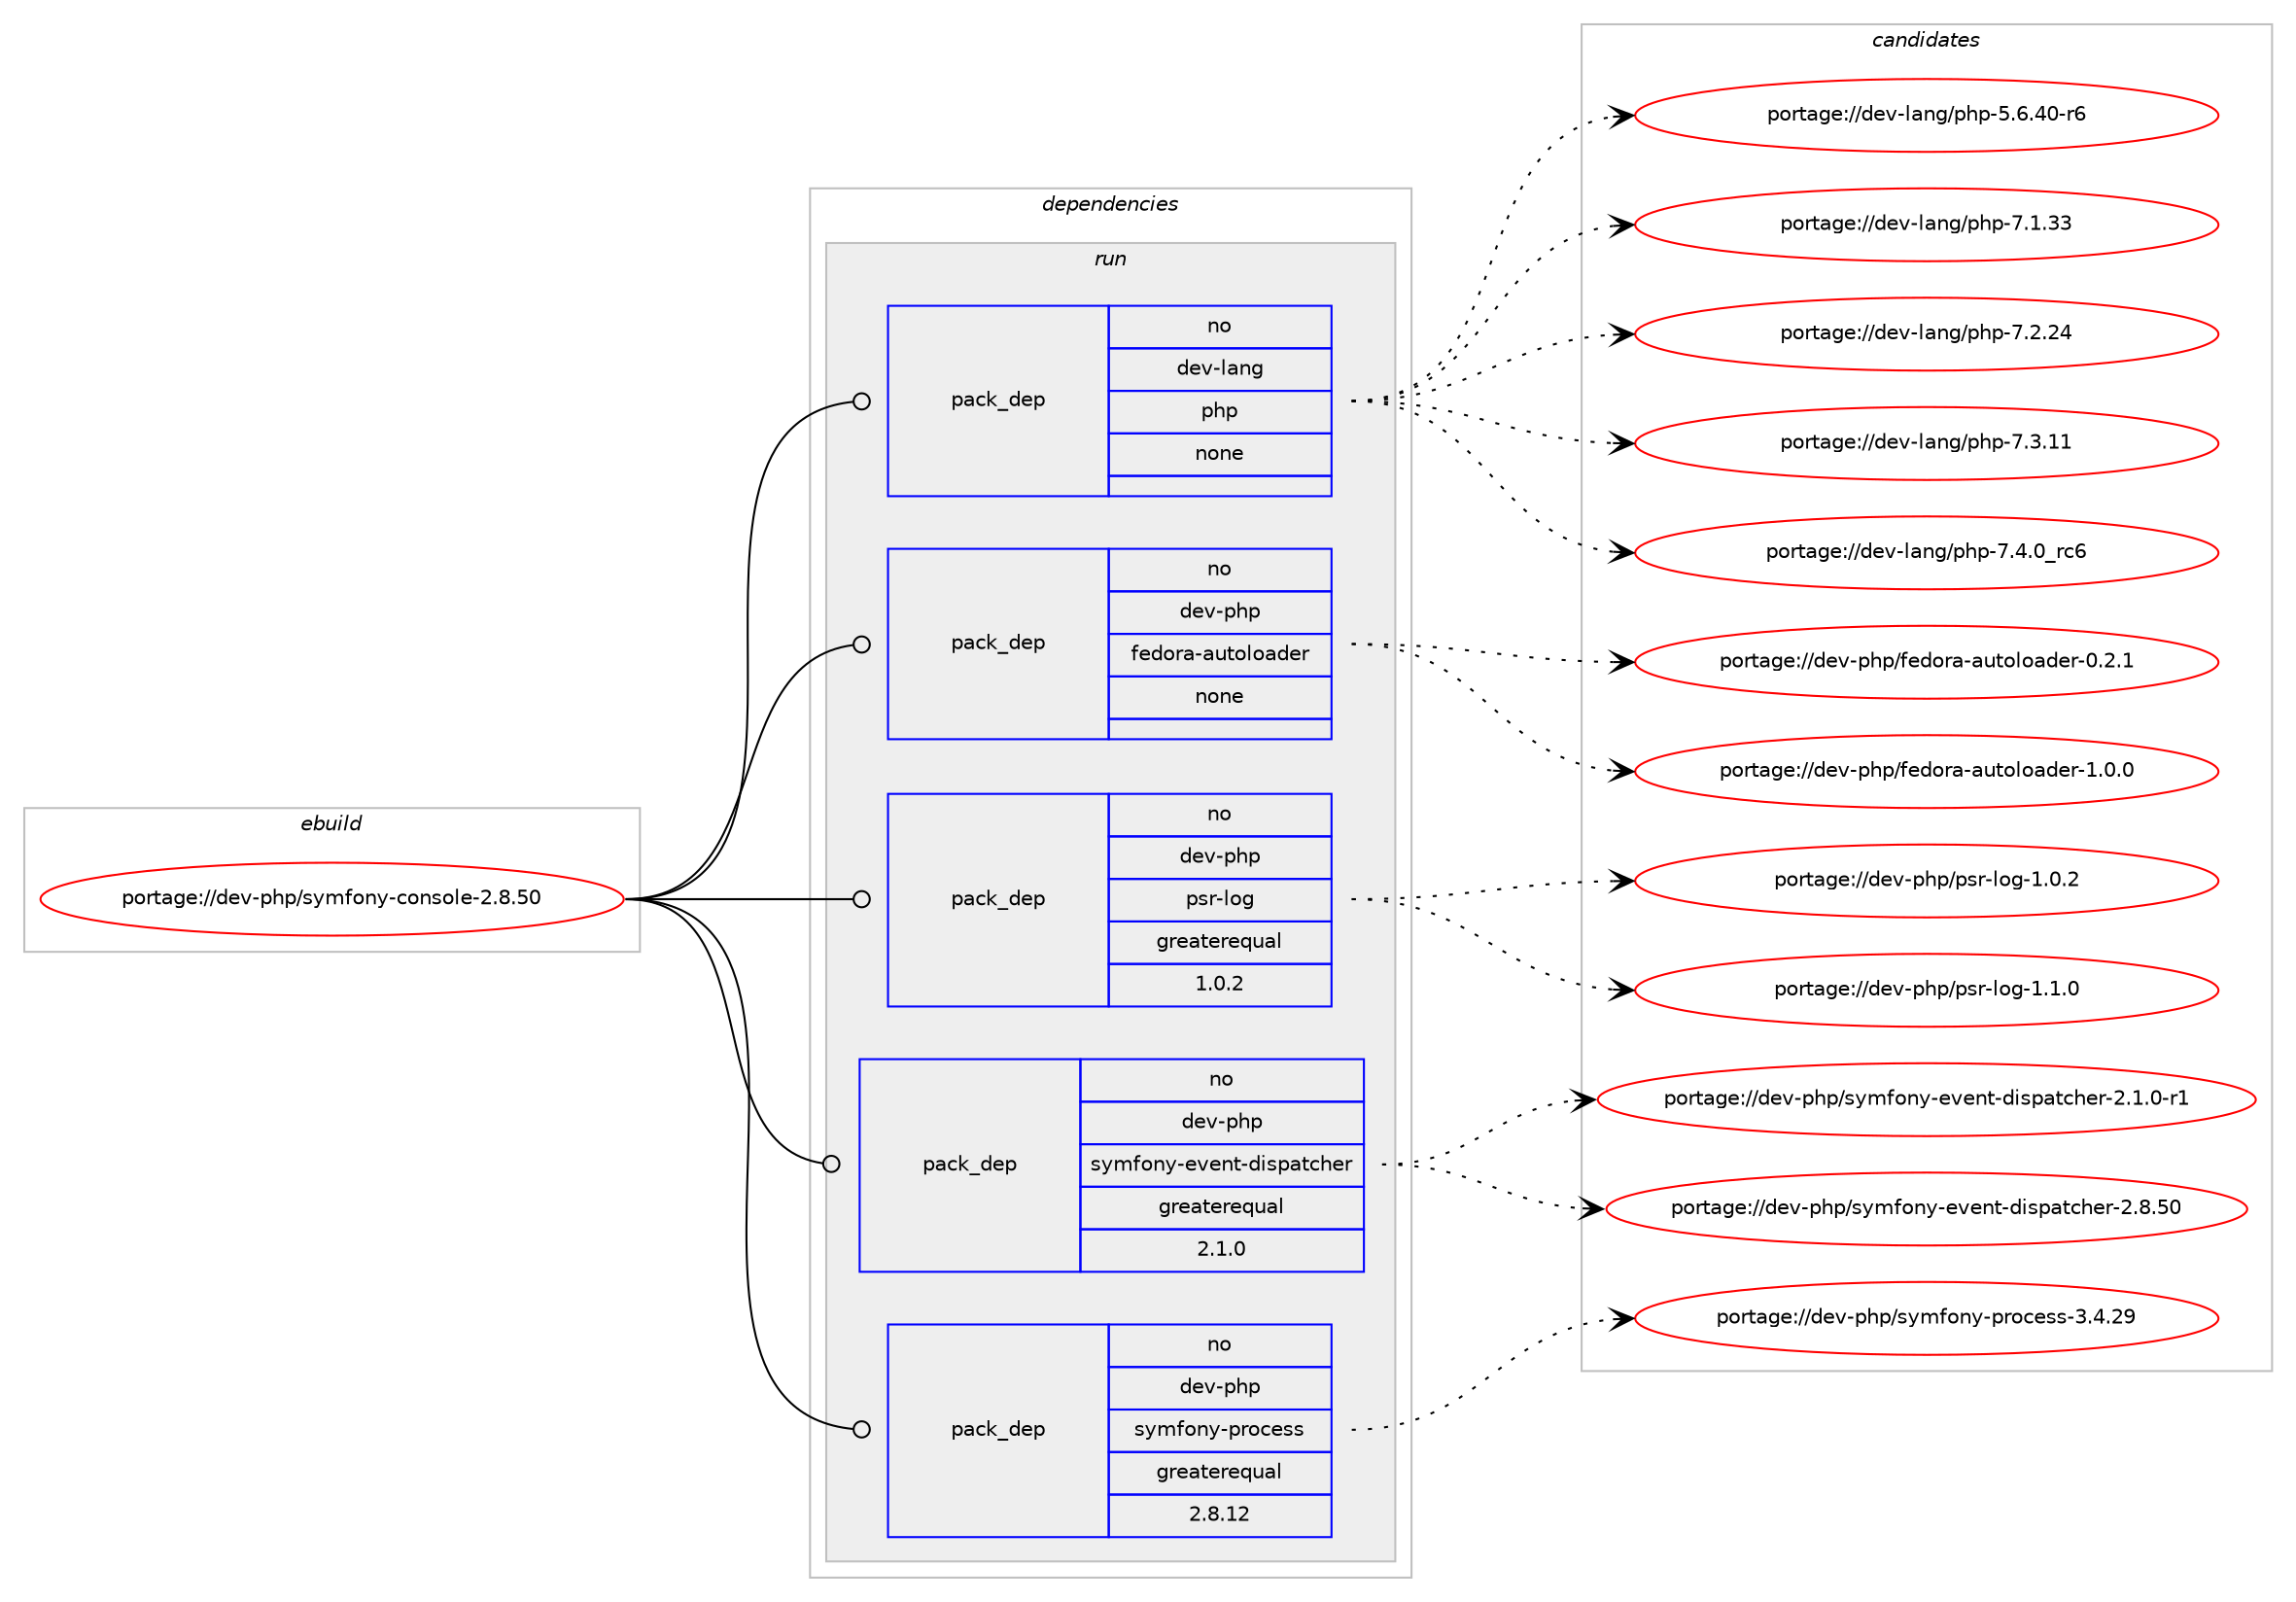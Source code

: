 digraph prolog {

# *************
# Graph options
# *************

newrank=true;
concentrate=true;
compound=true;
graph [rankdir=LR,fontname=Helvetica,fontsize=10,ranksep=1.5];#, ranksep=2.5, nodesep=0.2];
edge  [arrowhead=vee];
node  [fontname=Helvetica,fontsize=10];

# **********
# The ebuild
# **********

subgraph cluster_leftcol {
color=gray;
rank=same;
label=<<i>ebuild</i>>;
id [label="portage://dev-php/symfony-console-2.8.50", color=red, width=4, href="../dev-php/symfony-console-2.8.50.svg"];
}

# ****************
# The dependencies
# ****************

subgraph cluster_midcol {
color=gray;
label=<<i>dependencies</i>>;
subgraph cluster_compile {
fillcolor="#eeeeee";
style=filled;
label=<<i>compile</i>>;
}
subgraph cluster_compileandrun {
fillcolor="#eeeeee";
style=filled;
label=<<i>compile and run</i>>;
}
subgraph cluster_run {
fillcolor="#eeeeee";
style=filled;
label=<<i>run</i>>;
subgraph pack98942 {
dependency126998 [label=<<TABLE BORDER="0" CELLBORDER="1" CELLSPACING="0" CELLPADDING="4" WIDTH="220"><TR><TD ROWSPAN="6" CELLPADDING="30">pack_dep</TD></TR><TR><TD WIDTH="110">no</TD></TR><TR><TD>dev-lang</TD></TR><TR><TD>php</TD></TR><TR><TD>none</TD></TR><TR><TD></TD></TR></TABLE>>, shape=none, color=blue];
}
id:e -> dependency126998:w [weight=20,style="solid",arrowhead="odot"];
subgraph pack98943 {
dependency126999 [label=<<TABLE BORDER="0" CELLBORDER="1" CELLSPACING="0" CELLPADDING="4" WIDTH="220"><TR><TD ROWSPAN="6" CELLPADDING="30">pack_dep</TD></TR><TR><TD WIDTH="110">no</TD></TR><TR><TD>dev-php</TD></TR><TR><TD>fedora-autoloader</TD></TR><TR><TD>none</TD></TR><TR><TD></TD></TR></TABLE>>, shape=none, color=blue];
}
id:e -> dependency126999:w [weight=20,style="solid",arrowhead="odot"];
subgraph pack98944 {
dependency127000 [label=<<TABLE BORDER="0" CELLBORDER="1" CELLSPACING="0" CELLPADDING="4" WIDTH="220"><TR><TD ROWSPAN="6" CELLPADDING="30">pack_dep</TD></TR><TR><TD WIDTH="110">no</TD></TR><TR><TD>dev-php</TD></TR><TR><TD>psr-log</TD></TR><TR><TD>greaterequal</TD></TR><TR><TD>1.0.2</TD></TR></TABLE>>, shape=none, color=blue];
}
id:e -> dependency127000:w [weight=20,style="solid",arrowhead="odot"];
subgraph pack98945 {
dependency127001 [label=<<TABLE BORDER="0" CELLBORDER="1" CELLSPACING="0" CELLPADDING="4" WIDTH="220"><TR><TD ROWSPAN="6" CELLPADDING="30">pack_dep</TD></TR><TR><TD WIDTH="110">no</TD></TR><TR><TD>dev-php</TD></TR><TR><TD>symfony-event-dispatcher</TD></TR><TR><TD>greaterequal</TD></TR><TR><TD>2.1.0</TD></TR></TABLE>>, shape=none, color=blue];
}
id:e -> dependency127001:w [weight=20,style="solid",arrowhead="odot"];
subgraph pack98946 {
dependency127002 [label=<<TABLE BORDER="0" CELLBORDER="1" CELLSPACING="0" CELLPADDING="4" WIDTH="220"><TR><TD ROWSPAN="6" CELLPADDING="30">pack_dep</TD></TR><TR><TD WIDTH="110">no</TD></TR><TR><TD>dev-php</TD></TR><TR><TD>symfony-process</TD></TR><TR><TD>greaterequal</TD></TR><TR><TD>2.8.12</TD></TR></TABLE>>, shape=none, color=blue];
}
id:e -> dependency127002:w [weight=20,style="solid",arrowhead="odot"];
}
}

# **************
# The candidates
# **************

subgraph cluster_choices {
rank=same;
color=gray;
label=<<i>candidates</i>>;

subgraph choice98942 {
color=black;
nodesep=1;
choiceportage100101118451089711010347112104112455346544652484511454 [label="portage://dev-lang/php-5.6.40-r6", color=red, width=4,href="../dev-lang/php-5.6.40-r6.svg"];
choiceportage10010111845108971101034711210411245554649465151 [label="portage://dev-lang/php-7.1.33", color=red, width=4,href="../dev-lang/php-7.1.33.svg"];
choiceportage10010111845108971101034711210411245554650465052 [label="portage://dev-lang/php-7.2.24", color=red, width=4,href="../dev-lang/php-7.2.24.svg"];
choiceportage10010111845108971101034711210411245554651464949 [label="portage://dev-lang/php-7.3.11", color=red, width=4,href="../dev-lang/php-7.3.11.svg"];
choiceportage100101118451089711010347112104112455546524648951149954 [label="portage://dev-lang/php-7.4.0_rc6", color=red, width=4,href="../dev-lang/php-7.4.0_rc6.svg"];
dependency126998:e -> choiceportage100101118451089711010347112104112455346544652484511454:w [style=dotted,weight="100"];
dependency126998:e -> choiceportage10010111845108971101034711210411245554649465151:w [style=dotted,weight="100"];
dependency126998:e -> choiceportage10010111845108971101034711210411245554650465052:w [style=dotted,weight="100"];
dependency126998:e -> choiceportage10010111845108971101034711210411245554651464949:w [style=dotted,weight="100"];
dependency126998:e -> choiceportage100101118451089711010347112104112455546524648951149954:w [style=dotted,weight="100"];
}
subgraph choice98943 {
color=black;
nodesep=1;
choiceportage100101118451121041124710210110011111497459711711611110811197100101114454846504649 [label="portage://dev-php/fedora-autoloader-0.2.1", color=red, width=4,href="../dev-php/fedora-autoloader-0.2.1.svg"];
choiceportage100101118451121041124710210110011111497459711711611110811197100101114454946484648 [label="portage://dev-php/fedora-autoloader-1.0.0", color=red, width=4,href="../dev-php/fedora-autoloader-1.0.0.svg"];
dependency126999:e -> choiceportage100101118451121041124710210110011111497459711711611110811197100101114454846504649:w [style=dotted,weight="100"];
dependency126999:e -> choiceportage100101118451121041124710210110011111497459711711611110811197100101114454946484648:w [style=dotted,weight="100"];
}
subgraph choice98944 {
color=black;
nodesep=1;
choiceportage100101118451121041124711211511445108111103454946484650 [label="portage://dev-php/psr-log-1.0.2", color=red, width=4,href="../dev-php/psr-log-1.0.2.svg"];
choiceportage100101118451121041124711211511445108111103454946494648 [label="portage://dev-php/psr-log-1.1.0", color=red, width=4,href="../dev-php/psr-log-1.1.0.svg"];
dependency127000:e -> choiceportage100101118451121041124711211511445108111103454946484650:w [style=dotted,weight="100"];
dependency127000:e -> choiceportage100101118451121041124711211511445108111103454946494648:w [style=dotted,weight="100"];
}
subgraph choice98945 {
color=black;
nodesep=1;
choiceportage1001011184511210411247115121109102111110121451011181011101164510010511511297116991041011144550464946484511449 [label="portage://dev-php/symfony-event-dispatcher-2.1.0-r1", color=red, width=4,href="../dev-php/symfony-event-dispatcher-2.1.0-r1.svg"];
choiceportage10010111845112104112471151211091021111101214510111810111011645100105115112971169910410111445504656465348 [label="portage://dev-php/symfony-event-dispatcher-2.8.50", color=red, width=4,href="../dev-php/symfony-event-dispatcher-2.8.50.svg"];
dependency127001:e -> choiceportage1001011184511210411247115121109102111110121451011181011101164510010511511297116991041011144550464946484511449:w [style=dotted,weight="100"];
dependency127001:e -> choiceportage10010111845112104112471151211091021111101214510111810111011645100105115112971169910410111445504656465348:w [style=dotted,weight="100"];
}
subgraph choice98946 {
color=black;
nodesep=1;
choiceportage1001011184511210411247115121109102111110121451121141119910111511545514652465057 [label="portage://dev-php/symfony-process-3.4.29", color=red, width=4,href="../dev-php/symfony-process-3.4.29.svg"];
dependency127002:e -> choiceportage1001011184511210411247115121109102111110121451121141119910111511545514652465057:w [style=dotted,weight="100"];
}
}

}
